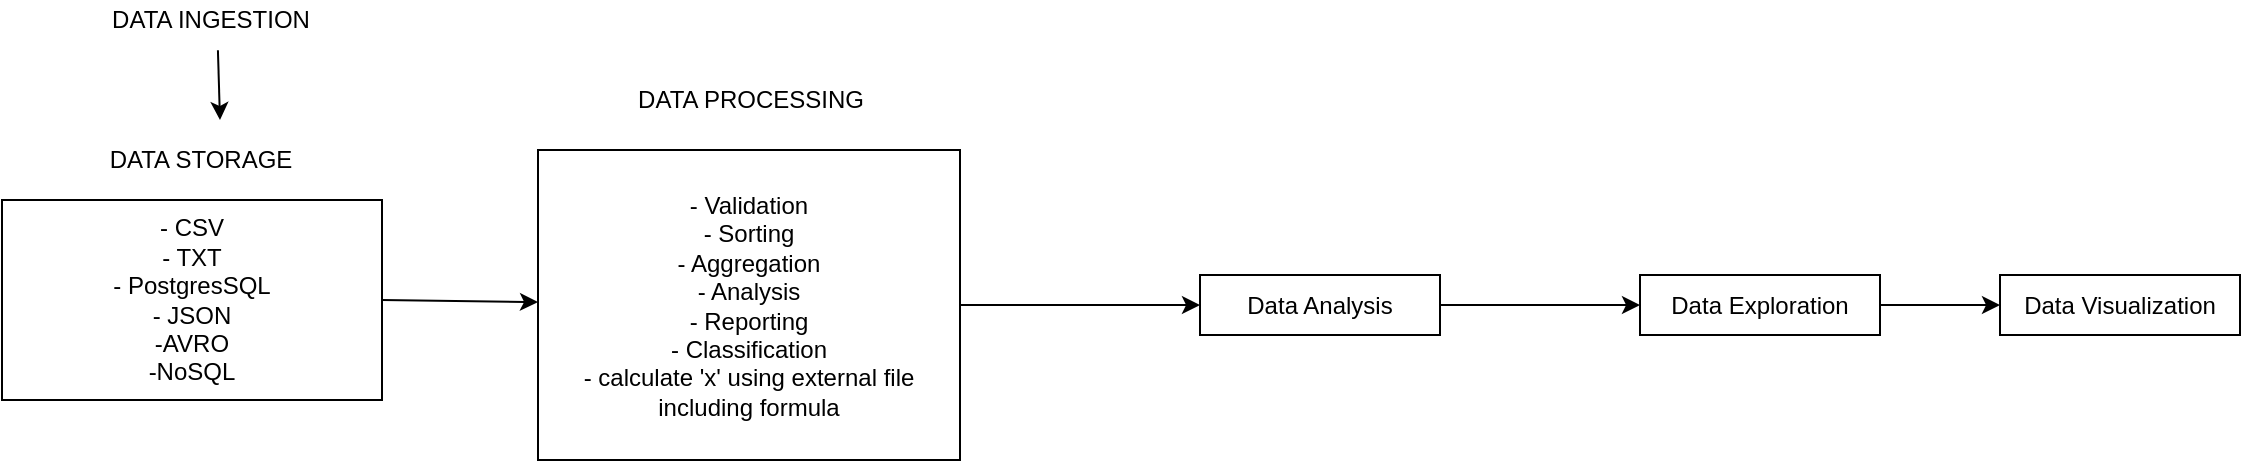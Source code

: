 <mxfile version="17.4.6" type="device"><diagram id="Yb_j0gAWEdJtk9Nw1MPM" name="Page-1"><mxGraphModel dx="1892" dy="1228" grid="1" gridSize="10" guides="1" tooltips="1" connect="1" arrows="1" fold="1" page="1" pageScale="1" pageWidth="827" pageHeight="1169" math="0" shadow="0"><root><mxCell id="0"/><mxCell id="1" parent="0"/><mxCell id="QD4QgbwR5ZvvpKClfFm4-1" value="- CSV&lt;br&gt;- TXT&lt;br&gt;- PostgresSQL&lt;br&gt;- JSON&lt;br&gt;-AVRO&lt;br&gt;-NoSQL" style="rounded=0;whiteSpace=wrap;html=1;" vertex="1" parent="1"><mxGeometry x="91" y="240" width="190" height="100" as="geometry"/></mxCell><mxCell id="QD4QgbwR5ZvvpKClfFm4-2" value="DATA STORAGE" style="text;html=1;align=center;verticalAlign=middle;resizable=0;points=[];autosize=1;strokeColor=none;fillColor=none;" vertex="1" parent="1"><mxGeometry x="135" y="210" width="110" height="20" as="geometry"/></mxCell><mxCell id="QD4QgbwR5ZvvpKClfFm4-11" style="edgeStyle=orthogonalEdgeStyle;rounded=0;orthogonalLoop=1;jettySize=auto;html=1;" edge="1" parent="1" source="QD4QgbwR5ZvvpKClfFm4-3"><mxGeometry relative="1" as="geometry"><mxPoint x="690" y="292.5" as="targetPoint"/></mxGeometry></mxCell><mxCell id="QD4QgbwR5ZvvpKClfFm4-3" value="- Validation&lt;br&gt;- Sorting&lt;br&gt;- Aggregation&lt;br&gt;- Analysis&lt;br&gt;- Reporting&lt;br&gt;- Classification&lt;br&gt;- calculate 'x' using external file including formula&lt;br&gt;" style="rounded=0;whiteSpace=wrap;html=1;" vertex="1" parent="1"><mxGeometry x="359" y="215" width="211" height="155" as="geometry"/></mxCell><mxCell id="QD4QgbwR5ZvvpKClfFm4-4" value="" style="endArrow=classic;html=1;rounded=0;exitX=1;exitY=0.5;exitDx=0;exitDy=0;" edge="1" parent="1" source="QD4QgbwR5ZvvpKClfFm4-1" target="QD4QgbwR5ZvvpKClfFm4-3"><mxGeometry width="50" height="50" relative="1" as="geometry"><mxPoint x="390" y="310" as="sourcePoint"/><mxPoint x="440" y="260" as="targetPoint"/></mxGeometry></mxCell><mxCell id="QD4QgbwR5ZvvpKClfFm4-6" value="DATA INGESTION" style="text;html=1;align=center;verticalAlign=middle;resizable=0;points=[];autosize=1;strokeColor=none;fillColor=none;" vertex="1" parent="1"><mxGeometry x="140" y="140" width="110" height="20" as="geometry"/></mxCell><mxCell id="QD4QgbwR5ZvvpKClfFm4-9" value="DATA PROCESSING" style="text;html=1;align=center;verticalAlign=middle;resizable=0;points=[];autosize=1;strokeColor=none;fillColor=none;" vertex="1" parent="1"><mxGeometry x="399.5" y="180" width="130" height="20" as="geometry"/></mxCell><mxCell id="QD4QgbwR5ZvvpKClfFm4-15" style="edgeStyle=orthogonalEdgeStyle;rounded=0;orthogonalLoop=1;jettySize=auto;html=1;" edge="1" parent="1" source="QD4QgbwR5ZvvpKClfFm4-12"><mxGeometry relative="1" as="geometry"><mxPoint x="910" y="292.5" as="targetPoint"/></mxGeometry></mxCell><mxCell id="QD4QgbwR5ZvvpKClfFm4-12" value="Data Analysis" style="rounded=0;whiteSpace=wrap;html=1;" vertex="1" parent="1"><mxGeometry x="690" y="277.5" width="120" height="30" as="geometry"/></mxCell><mxCell id="QD4QgbwR5ZvvpKClfFm4-13" style="edgeStyle=orthogonalEdgeStyle;rounded=0;orthogonalLoop=1;jettySize=auto;html=1;exitX=0.5;exitY=1;exitDx=0;exitDy=0;" edge="1" parent="1" source="QD4QgbwR5ZvvpKClfFm4-12" target="QD4QgbwR5ZvvpKClfFm4-12"><mxGeometry relative="1" as="geometry"/></mxCell><mxCell id="QD4QgbwR5ZvvpKClfFm4-17" style="edgeStyle=orthogonalEdgeStyle;rounded=0;orthogonalLoop=1;jettySize=auto;html=1;" edge="1" parent="1" source="QD4QgbwR5ZvvpKClfFm4-16"><mxGeometry relative="1" as="geometry"><mxPoint x="1090" y="292.5" as="targetPoint"/></mxGeometry></mxCell><mxCell id="QD4QgbwR5ZvvpKClfFm4-16" value="Data Exploration" style="rounded=0;whiteSpace=wrap;html=1;" vertex="1" parent="1"><mxGeometry x="910" y="277.5" width="120" height="30" as="geometry"/></mxCell><mxCell id="QD4QgbwR5ZvvpKClfFm4-18" value="Data Visualization" style="rounded=0;whiteSpace=wrap;html=1;" vertex="1" parent="1"><mxGeometry x="1090" y="277.5" width="120" height="30" as="geometry"/></mxCell><mxCell id="QD4QgbwR5ZvvpKClfFm4-20" value="" style="endArrow=classic;html=1;rounded=0;exitX=0.536;exitY=1.257;exitDx=0;exitDy=0;exitPerimeter=0;" edge="1" parent="1" source="QD4QgbwR5ZvvpKClfFm4-6"><mxGeometry width="50" height="50" relative="1" as="geometry"><mxPoint x="320" y="190" as="sourcePoint"/><mxPoint x="200" y="200" as="targetPoint"/></mxGeometry></mxCell></root></mxGraphModel></diagram></mxfile>